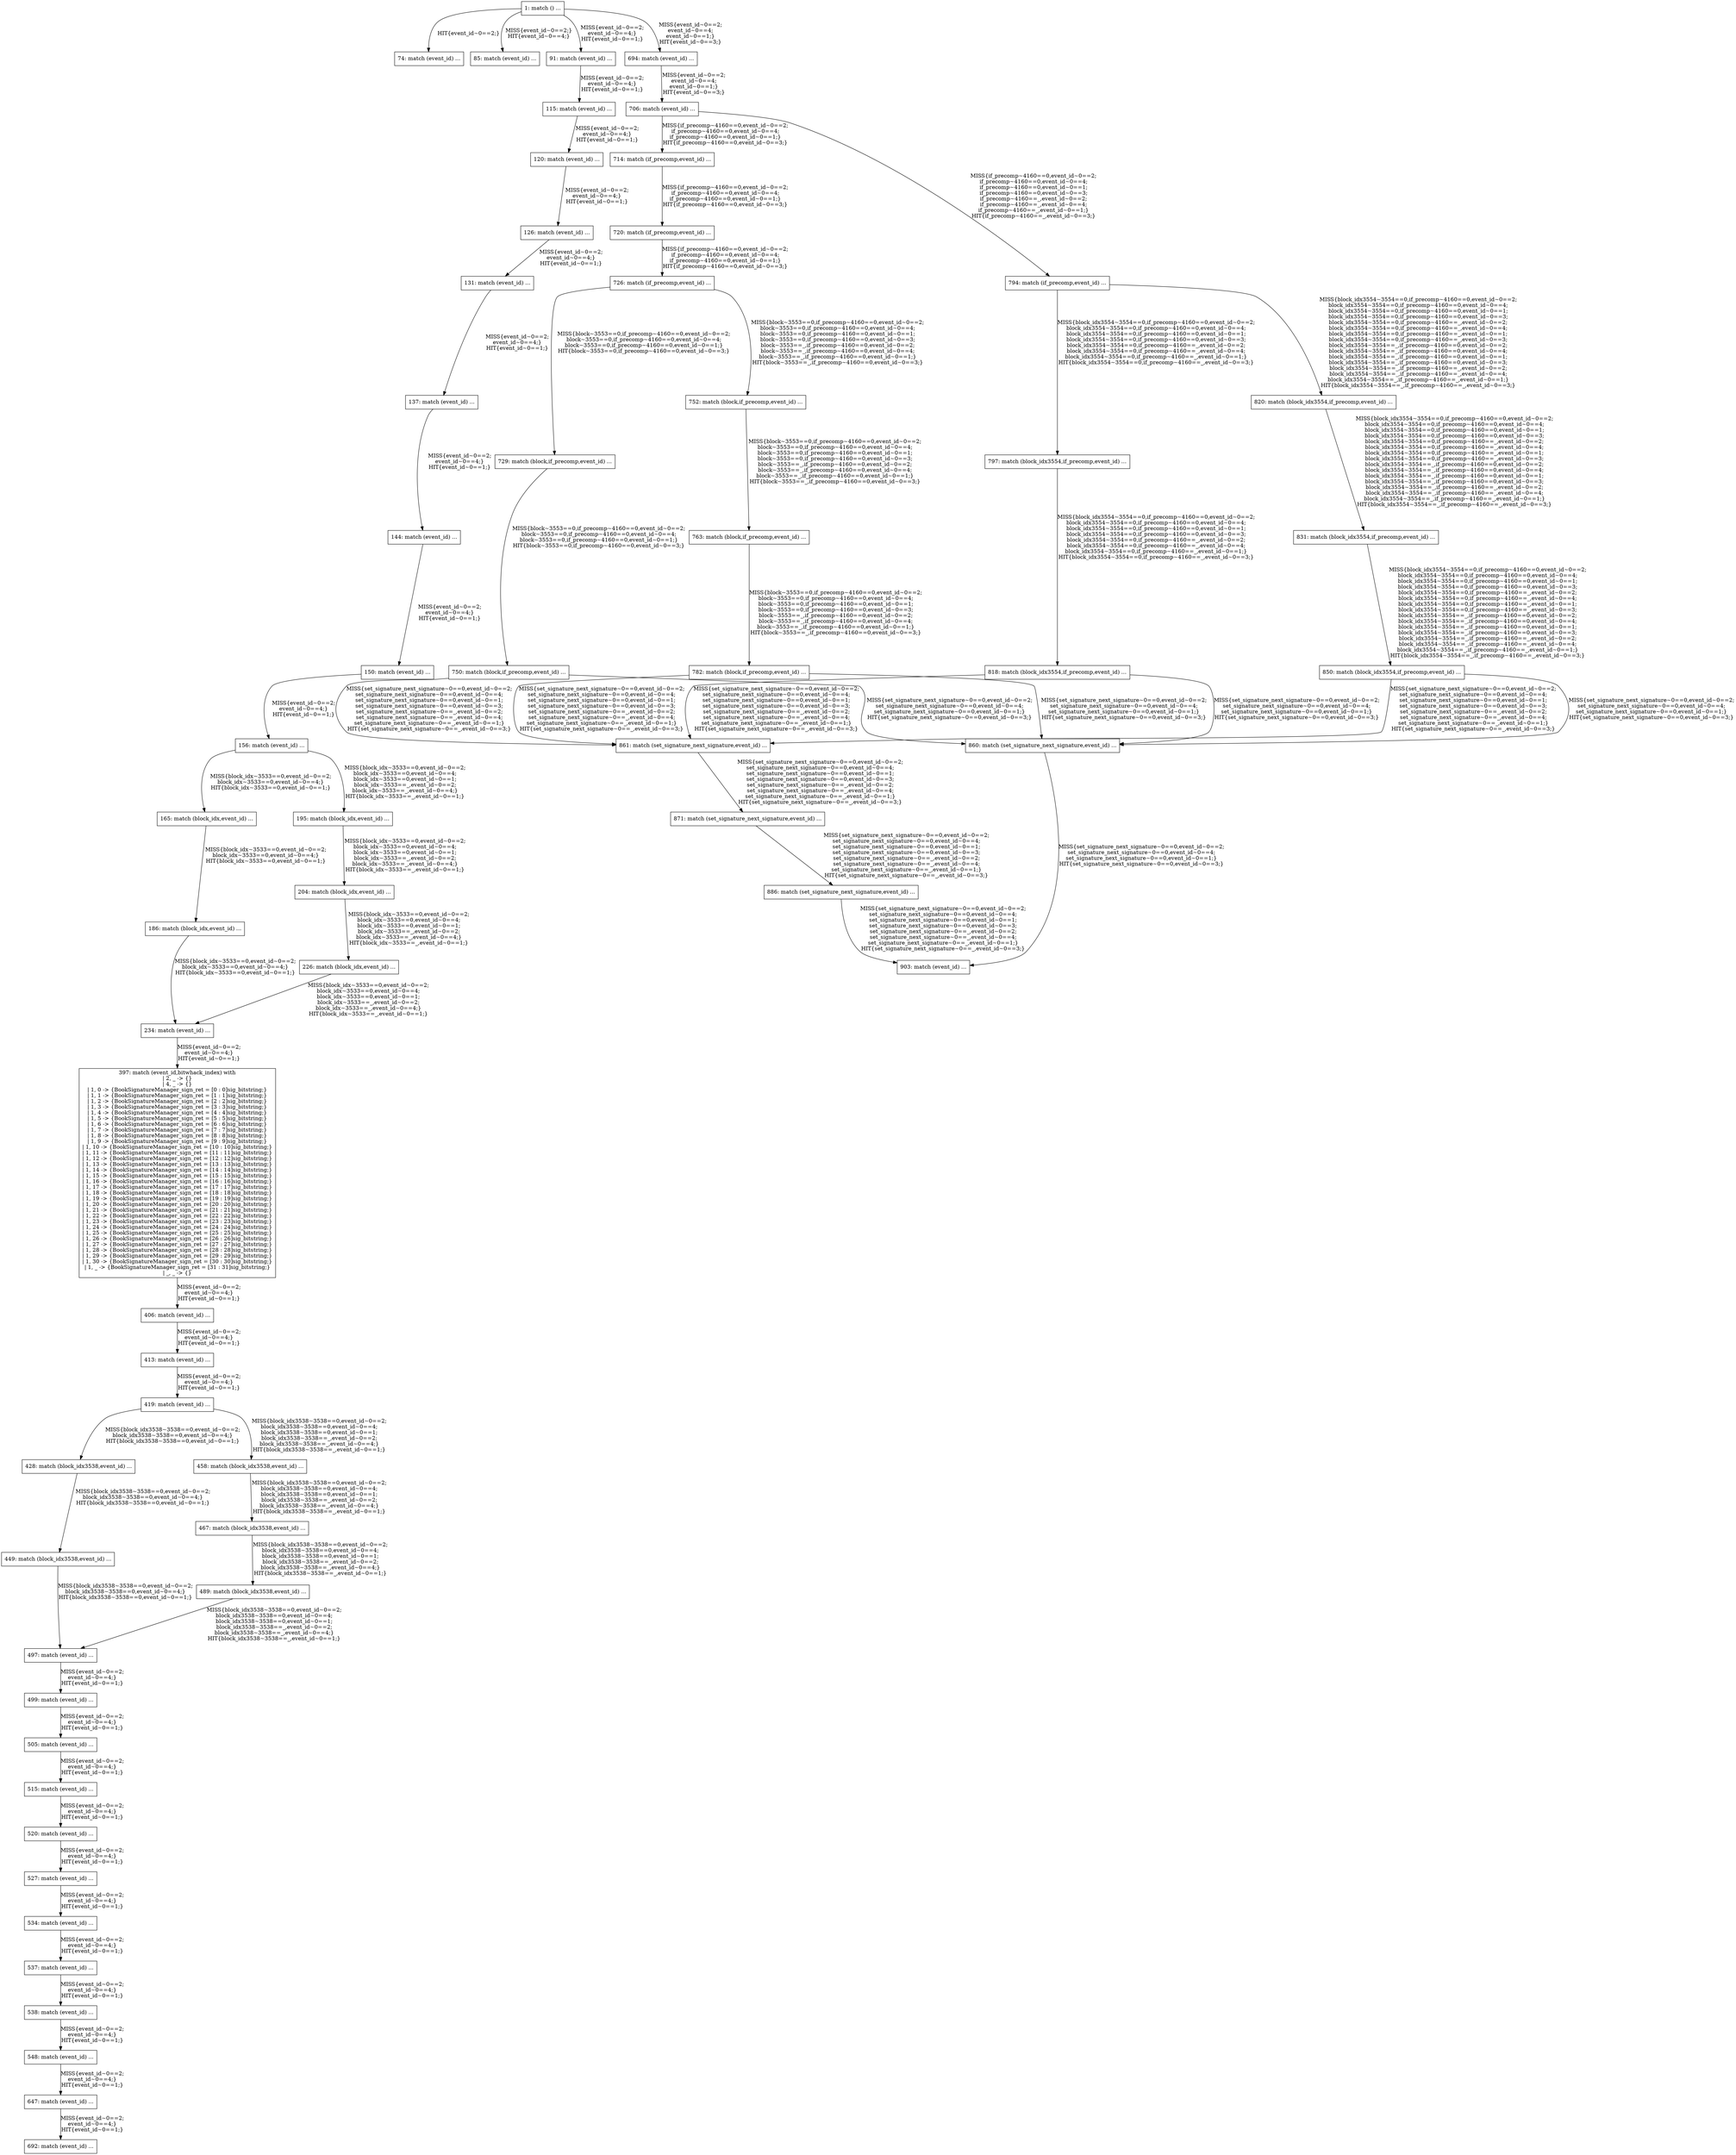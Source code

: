digraph G {
  "1: match () ...
" [shape=box, ];
  "74: match (event_id) ...
" [shape=box, ];
  "85: match (event_id) ...
" [shape=box, ];
  "91: match (event_id) ...
" [shape=box, ];
  "115: match (event_id) ...
" [shape=box, ];
  "120: match (event_id) ...
" [shape=box, ];
  "126: match (event_id) ...
" [shape=box, ];
  "131: match (event_id) ...
" [shape=box, ];
  "137: match (event_id) ...
" [shape=box, ];
  "144: match (event_id) ...
" [shape=box, ];
  "150: match (event_id) ...
" [shape=box, ];
  "156: match (event_id) ...
" [shape=box, ];
  "165: match (block_idx,event_id) ...
" [shape=box, ];
  "186: match (block_idx,event_id) ...
" [shape=box, ];
  "195: match (block_idx,event_id) ...
" [shape=box, ];
  "204: match (block_idx,event_id) ...
" [shape=box, ];
  "226: match (block_idx,event_id) ...
" [shape=box, ];
  "234: match (event_id) ...
" [shape=box, ];
  "397: match (event_id,bitwhack_index) with
| 2, _ -> {}
| 4, _ -> {}
| 1, 0 -> {BookSignatureManager_sign_ret = [0 : 0]sig_bitstring;}
| 1, 1 -> {BookSignatureManager_sign_ret = [1 : 1]sig_bitstring;}
| 1, 2 -> {BookSignatureManager_sign_ret = [2 : 2]sig_bitstring;}
| 1, 3 -> {BookSignatureManager_sign_ret = [3 : 3]sig_bitstring;}
| 1, 4 -> {BookSignatureManager_sign_ret = [4 : 4]sig_bitstring;}
| 1, 5 -> {BookSignatureManager_sign_ret = [5 : 5]sig_bitstring;}
| 1, 6 -> {BookSignatureManager_sign_ret = [6 : 6]sig_bitstring;}
| 1, 7 -> {BookSignatureManager_sign_ret = [7 : 7]sig_bitstring;}
| 1, 8 -> {BookSignatureManager_sign_ret = [8 : 8]sig_bitstring;}
| 1, 9 -> {BookSignatureManager_sign_ret = [9 : 9]sig_bitstring;}
| 1, 10 -> {BookSignatureManager_sign_ret = [10 : 10]sig_bitstring;}
| 1, 11 -> {BookSignatureManager_sign_ret = [11 : 11]sig_bitstring;}
| 1, 12 -> {BookSignatureManager_sign_ret = [12 : 12]sig_bitstring;}
| 1, 13 -> {BookSignatureManager_sign_ret = [13 : 13]sig_bitstring;}
| 1, 14 -> {BookSignatureManager_sign_ret = [14 : 14]sig_bitstring;}
| 1, 15 -> {BookSignatureManager_sign_ret = [15 : 15]sig_bitstring;}
| 1, 16 -> {BookSignatureManager_sign_ret = [16 : 16]sig_bitstring;}
| 1, 17 -> {BookSignatureManager_sign_ret = [17 : 17]sig_bitstring;}
| 1, 18 -> {BookSignatureManager_sign_ret = [18 : 18]sig_bitstring;}
| 1, 19 -> {BookSignatureManager_sign_ret = [19 : 19]sig_bitstring;}
| 1, 20 -> {BookSignatureManager_sign_ret = [20 : 20]sig_bitstring;}
| 1, 21 -> {BookSignatureManager_sign_ret = [21 : 21]sig_bitstring;}
| 1, 22 -> {BookSignatureManager_sign_ret = [22 : 22]sig_bitstring;}
| 1, 23 -> {BookSignatureManager_sign_ret = [23 : 23]sig_bitstring;}
| 1, 24 -> {BookSignatureManager_sign_ret = [24 : 24]sig_bitstring;}
| 1, 25 -> {BookSignatureManager_sign_ret = [25 : 25]sig_bitstring;}
| 1, 26 -> {BookSignatureManager_sign_ret = [26 : 26]sig_bitstring;}
| 1, 27 -> {BookSignatureManager_sign_ret = [27 : 27]sig_bitstring;}
| 1, 28 -> {BookSignatureManager_sign_ret = [28 : 28]sig_bitstring;}
| 1, 29 -> {BookSignatureManager_sign_ret = [29 : 29]sig_bitstring;}
| 1, 30 -> {BookSignatureManager_sign_ret = [30 : 30]sig_bitstring;}
| 1, _ -> {BookSignatureManager_sign_ret = [31 : 31]sig_bitstring;}
| _, _ -> {}" [
  shape=box, ];
  "406: match (event_id) ...
" [shape=box, ];
  "413: match (event_id) ...
" [shape=box, ];
  "419: match (event_id) ...
" [shape=box, ];
  "428: match (block_idx3538,event_id) ...
" [shape=box, ];
  "449: match (block_idx3538,event_id) ...
" [shape=box, ];
  "458: match (block_idx3538,event_id) ...
" [shape=box, ];
  "467: match (block_idx3538,event_id) ...
" [shape=box, ];
  "489: match (block_idx3538,event_id) ...
" [shape=box, ];
  "497: match (event_id) ...
" [shape=box, ];
  "499: match (event_id) ...
" [shape=box, ];
  "505: match (event_id) ...
" [shape=box, ];
  "515: match (event_id) ...
" [shape=box, ];
  "520: match (event_id) ...
" [shape=box, ];
  "527: match (event_id) ...
" [shape=box, ];
  "534: match (event_id) ...
" [shape=box, ];
  "537: match (event_id) ...
" [shape=box, ];
  "538: match (event_id) ...
" [shape=box, ];
  "548: match (event_id) ...
" [shape=box, ];
  "647: match (event_id) ...
" [shape=box, ];
  "692: match (event_id) ...
" [shape=box, ];
  "694: match (event_id) ...
" [shape=box, ];
  "706: match (event_id) ...
" [shape=box, ];
  "714: match (if_precomp,event_id) ...
" [shape=box, ];
  "720: match (if_precomp,event_id) ...
" [shape=box, ];
  "726: match (if_precomp,event_id) ...
" [shape=box, ];
  "729: match (block,if_precomp,event_id) ...
" [shape=box, ];
  "750: match (block,if_precomp,event_id) ...
" [shape=box, ];
  "752: match (block,if_precomp,event_id) ...
" [shape=box, ];
  "763: match (block,if_precomp,event_id) ...
" [shape=box, ];
  "782: match (block,if_precomp,event_id) ...
" [shape=box, ];
  "794: match (if_precomp,event_id) ...
" [shape=box, ];
  "797: match (block_idx3554,if_precomp,event_id) ...
" [shape=box, ];
  "818: match (block_idx3554,if_precomp,event_id) ...
" [shape=box, ];
  "820: match (block_idx3554,if_precomp,event_id) ...
" [shape=box, ];
  "831: match (block_idx3554,if_precomp,event_id) ...
" [shape=box, ];
  "850: match (block_idx3554,if_precomp,event_id) ...
" [shape=box, ];
  "860: match (set_signature_next_signature,event_id) ...
" [shape=box, ];
  "861: match (set_signature_next_signature,event_id) ...
" [shape=box, ];
  "871: match (set_signature_next_signature,event_id) ...
" [shape=box, ];
  "886: match (set_signature_next_signature,event_id) ...
" [shape=box, ];
  "903: match (event_id) ...
" [shape=box, ];
  
  
  "1: match () ...
" -> "74: match (event_id) ...
" [label="HIT{event_id~0==2;}",
                                                     ];
  "1: match () ...
" -> "85: match (event_id) ...
" [label="MISS{event_id~0==2;}
HIT{event_id~0==4;}",
                                                     ];
  "1: match () ...
" -> "91: match (event_id) ...
" [label="MISS{event_id~0==2;
event_id~0==4;}
HIT{event_id~0==1;}",
                                                     ];
  "1: match () ...
" -> "694: match (event_id) ...
" [label="MISS{event_id~0==2;
event_id~0==4;
event_id~0==1;}
HIT{event_id~0==3;}",
                                                      ];
  "91: match (event_id) ...
" -> "115: match (event_id) ...
" [label="MISS{event_id~0==2;
event_id~0==4;}
HIT{event_id~0==1;}",
                                                               ];
  "115: match (event_id) ...
" -> "120: match (event_id) ...
" [label="MISS{event_id~0==2;
event_id~0==4;}
HIT{event_id~0==1;}",
                                                                ];
  "120: match (event_id) ...
" -> "126: match (event_id) ...
" [label="MISS{event_id~0==2;
event_id~0==4;}
HIT{event_id~0==1;}",
                                                                ];
  "126: match (event_id) ...
" -> "131: match (event_id) ...
" [label="MISS{event_id~0==2;
event_id~0==4;}
HIT{event_id~0==1;}",
                                                                ];
  "131: match (event_id) ...
" -> "137: match (event_id) ...
" [label="MISS{event_id~0==2;
event_id~0==4;}
HIT{event_id~0==1;}",
                                                                ];
  "137: match (event_id) ...
" -> "144: match (event_id) ...
" [label="MISS{event_id~0==2;
event_id~0==4;}
HIT{event_id~0==1;}",
                                                                ];
  "144: match (event_id) ...
" -> "150: match (event_id) ...
" [label="MISS{event_id~0==2;
event_id~0==4;}
HIT{event_id~0==1;}",
                                                                ];
  "150: match (event_id) ...
" -> "156: match (event_id) ...
" [label="MISS{event_id~0==2;
event_id~0==4;}
HIT{event_id~0==1;}",
                                                                ];
  "156: match (event_id) ...
" -> "165: match (block_idx,event_id) ...
" [
  label="MISS{block_idx~3533==0,event_id~0==2;
block_idx~3533==0,event_id~0==4;}
HIT{block_idx~3533==0,event_id~0==1;}",
  ];
  "156: match (event_id) ...
" -> "195: match (block_idx,event_id) ...
" [
  label="MISS{block_idx~3533==0,event_id~0==2;
block_idx~3533==0,event_id~0==4;
block_idx~3533==0,event_id~0==1;
block_idx~3533==_,event_id~0==2;
block_idx~3533==_,event_id~0==4;}
HIT{block_idx~3533==_,event_id~0==1;}",
  ];
  "165: match (block_idx,event_id) ...
" -> "186: match (block_idx,event_id) ...
" [
  label="MISS{block_idx~3533==0,event_id~0==2;
block_idx~3533==0,event_id~0==4;}
HIT{block_idx~3533==0,event_id~0==1;}",
  ];
  "186: match (block_idx,event_id) ...
" -> "234: match (event_id) ...
" [
  label="MISS{block_idx~3533==0,event_id~0==2;
block_idx~3533==0,event_id~0==4;}
HIT{block_idx~3533==0,event_id~0==1;}",
  ];
  "195: match (block_idx,event_id) ...
" -> "204: match (block_idx,event_id) ...
" [
  label="MISS{block_idx~3533==0,event_id~0==2;
block_idx~3533==0,event_id~0==4;
block_idx~3533==0,event_id~0==1;
block_idx~3533==_,event_id~0==2;
block_idx~3533==_,event_id~0==4;}
HIT{block_idx~3533==_,event_id~0==1;}",
  ];
  "204: match (block_idx,event_id) ...
" -> "226: match (block_idx,event_id) ...
" [
  label="MISS{block_idx~3533==0,event_id~0==2;
block_idx~3533==0,event_id~0==4;
block_idx~3533==0,event_id~0==1;
block_idx~3533==_,event_id~0==2;
block_idx~3533==_,event_id~0==4;}
HIT{block_idx~3533==_,event_id~0==1;}",
  ];
  "226: match (block_idx,event_id) ...
" -> "234: match (event_id) ...
" [
  label="MISS{block_idx~3533==0,event_id~0==2;
block_idx~3533==0,event_id~0==4;
block_idx~3533==0,event_id~0==1;
block_idx~3533==_,event_id~0==2;
block_idx~3533==_,event_id~0==4;}
HIT{block_idx~3533==_,event_id~0==1;}",
  ];
  "234: match (event_id) ...
" -> "397: match (event_id,bitwhack_index) with
| 2, _ -> {}
| 4, _ -> {}
| 1, 0 -> {BookSignatureManager_sign_ret = [0 : 0]sig_bitstring;}
| 1, 1 -> {BookSignatureManager_sign_ret = [1 : 1]sig_bitstring;}
| 1, 2 -> {BookSignatureManager_sign_ret = [2 : 2]sig_bitstring;}
| 1, 3 -> {BookSignatureManager_sign_ret = [3 : 3]sig_bitstring;}
| 1, 4 -> {BookSignatureManager_sign_ret = [4 : 4]sig_bitstring;}
| 1, 5 -> {BookSignatureManager_sign_ret = [5 : 5]sig_bitstring;}
| 1, 6 -> {BookSignatureManager_sign_ret = [6 : 6]sig_bitstring;}
| 1, 7 -> {BookSignatureManager_sign_ret = [7 : 7]sig_bitstring;}
| 1, 8 -> {BookSignatureManager_sign_ret = [8 : 8]sig_bitstring;}
| 1, 9 -> {BookSignatureManager_sign_ret = [9 : 9]sig_bitstring;}
| 1, 10 -> {BookSignatureManager_sign_ret = [10 : 10]sig_bitstring;}
| 1, 11 -> {BookSignatureManager_sign_ret = [11 : 11]sig_bitstring;}
| 1, 12 -> {BookSignatureManager_sign_ret = [12 : 12]sig_bitstring;}
| 1, 13 -> {BookSignatureManager_sign_ret = [13 : 13]sig_bitstring;}
| 1, 14 -> {BookSignatureManager_sign_ret = [14 : 14]sig_bitstring;}
| 1, 15 -> {BookSignatureManager_sign_ret = [15 : 15]sig_bitstring;}
| 1, 16 -> {BookSignatureManager_sign_ret = [16 : 16]sig_bitstring;}
| 1, 17 -> {BookSignatureManager_sign_ret = [17 : 17]sig_bitstring;}
| 1, 18 -> {BookSignatureManager_sign_ret = [18 : 18]sig_bitstring;}
| 1, 19 -> {BookSignatureManager_sign_ret = [19 : 19]sig_bitstring;}
| 1, 20 -> {BookSignatureManager_sign_ret = [20 : 20]sig_bitstring;}
| 1, 21 -> {BookSignatureManager_sign_ret = [21 : 21]sig_bitstring;}
| 1, 22 -> {BookSignatureManager_sign_ret = [22 : 22]sig_bitstring;}
| 1, 23 -> {BookSignatureManager_sign_ret = [23 : 23]sig_bitstring;}
| 1, 24 -> {BookSignatureManager_sign_ret = [24 : 24]sig_bitstring;}
| 1, 25 -> {BookSignatureManager_sign_ret = [25 : 25]sig_bitstring;}
| 1, 26 -> {BookSignatureManager_sign_ret = [26 : 26]sig_bitstring;}
| 1, 27 -> {BookSignatureManager_sign_ret = [27 : 27]sig_bitstring;}
| 1, 28 -> {BookSignatureManager_sign_ret = [28 : 28]sig_bitstring;}
| 1, 29 -> {BookSignatureManager_sign_ret = [29 : 29]sig_bitstring;}
| 1, 30 -> {BookSignatureManager_sign_ret = [30 : 30]sig_bitstring;}
| 1, _ -> {BookSignatureManager_sign_ret = [31 : 31]sig_bitstring;}
| _, _ -> {}" [
  label="MISS{event_id~0==2;
event_id~0==4;}
HIT{event_id~0==1;}", ];
  "397: match (event_id,bitwhack_index) with
| 2, _ -> {}
| 4, _ -> {}
| 1, 0 -> {BookSignatureManager_sign_ret = [0 : 0]sig_bitstring;}
| 1, 1 -> {BookSignatureManager_sign_ret = [1 : 1]sig_bitstring;}
| 1, 2 -> {BookSignatureManager_sign_ret = [2 : 2]sig_bitstring;}
| 1, 3 -> {BookSignatureManager_sign_ret = [3 : 3]sig_bitstring;}
| 1, 4 -> {BookSignatureManager_sign_ret = [4 : 4]sig_bitstring;}
| 1, 5 -> {BookSignatureManager_sign_ret = [5 : 5]sig_bitstring;}
| 1, 6 -> {BookSignatureManager_sign_ret = [6 : 6]sig_bitstring;}
| 1, 7 -> {BookSignatureManager_sign_ret = [7 : 7]sig_bitstring;}
| 1, 8 -> {BookSignatureManager_sign_ret = [8 : 8]sig_bitstring;}
| 1, 9 -> {BookSignatureManager_sign_ret = [9 : 9]sig_bitstring;}
| 1, 10 -> {BookSignatureManager_sign_ret = [10 : 10]sig_bitstring;}
| 1, 11 -> {BookSignatureManager_sign_ret = [11 : 11]sig_bitstring;}
| 1, 12 -> {BookSignatureManager_sign_ret = [12 : 12]sig_bitstring;}
| 1, 13 -> {BookSignatureManager_sign_ret = [13 : 13]sig_bitstring;}
| 1, 14 -> {BookSignatureManager_sign_ret = [14 : 14]sig_bitstring;}
| 1, 15 -> {BookSignatureManager_sign_ret = [15 : 15]sig_bitstring;}
| 1, 16 -> {BookSignatureManager_sign_ret = [16 : 16]sig_bitstring;}
| 1, 17 -> {BookSignatureManager_sign_ret = [17 : 17]sig_bitstring;}
| 1, 18 -> {BookSignatureManager_sign_ret = [18 : 18]sig_bitstring;}
| 1, 19 -> {BookSignatureManager_sign_ret = [19 : 19]sig_bitstring;}
| 1, 20 -> {BookSignatureManager_sign_ret = [20 : 20]sig_bitstring;}
| 1, 21 -> {BookSignatureManager_sign_ret = [21 : 21]sig_bitstring;}
| 1, 22 -> {BookSignatureManager_sign_ret = [22 : 22]sig_bitstring;}
| 1, 23 -> {BookSignatureManager_sign_ret = [23 : 23]sig_bitstring;}
| 1, 24 -> {BookSignatureManager_sign_ret = [24 : 24]sig_bitstring;}
| 1, 25 -> {BookSignatureManager_sign_ret = [25 : 25]sig_bitstring;}
| 1, 26 -> {BookSignatureManager_sign_ret = [26 : 26]sig_bitstring;}
| 1, 27 -> {BookSignatureManager_sign_ret = [27 : 27]sig_bitstring;}
| 1, 28 -> {BookSignatureManager_sign_ret = [28 : 28]sig_bitstring;}
| 1, 29 -> {BookSignatureManager_sign_ret = [29 : 29]sig_bitstring;}
| 1, 30 -> {BookSignatureManager_sign_ret = [30 : 30]sig_bitstring;}
| 1, _ -> {BookSignatureManager_sign_ret = [31 : 31]sig_bitstring;}
| _, _ -> {}" -> "406: match (event_id) ...
" [
  label="MISS{event_id~0==2;
event_id~0==4;}
HIT{event_id~0==1;}", ];
  "406: match (event_id) ...
" -> "413: match (event_id) ...
" [label="MISS{event_id~0==2;
event_id~0==4;}
HIT{event_id~0==1;}",
                                                                ];
  "413: match (event_id) ...
" -> "419: match (event_id) ...
" [label="MISS{event_id~0==2;
event_id~0==4;}
HIT{event_id~0==1;}",
                                                                ];
  "419: match (event_id) ...
" -> "428: match (block_idx3538,event_id) ...
" [
  label="MISS{block_idx3538~3538==0,event_id~0==2;
block_idx3538~3538==0,event_id~0==4;}
HIT{block_idx3538~3538==0,event_id~0==1;}",
  ];
  "419: match (event_id) ...
" -> "458: match (block_idx3538,event_id) ...
" [
  label="MISS{block_idx3538~3538==0,event_id~0==2;
block_idx3538~3538==0,event_id~0==4;
block_idx3538~3538==0,event_id~0==1;
block_idx3538~3538==_,event_id~0==2;
block_idx3538~3538==_,event_id~0==4;}
HIT{block_idx3538~3538==_,event_id~0==1;}",
  ];
  "428: match (block_idx3538,event_id) ...
" -> "449: match (block_idx3538,event_id) ...
" [
  label="MISS{block_idx3538~3538==0,event_id~0==2;
block_idx3538~3538==0,event_id~0==4;}
HIT{block_idx3538~3538==0,event_id~0==1;}",
  ];
  "449: match (block_idx3538,event_id) ...
" -> "497: match (event_id) ...
" [
  label="MISS{block_idx3538~3538==0,event_id~0==2;
block_idx3538~3538==0,event_id~0==4;}
HIT{block_idx3538~3538==0,event_id~0==1;}",
  ];
  "458: match (block_idx3538,event_id) ...
" -> "467: match (block_idx3538,event_id) ...
" [
  label="MISS{block_idx3538~3538==0,event_id~0==2;
block_idx3538~3538==0,event_id~0==4;
block_idx3538~3538==0,event_id~0==1;
block_idx3538~3538==_,event_id~0==2;
block_idx3538~3538==_,event_id~0==4;}
HIT{block_idx3538~3538==_,event_id~0==1;}",
  ];
  "467: match (block_idx3538,event_id) ...
" -> "489: match (block_idx3538,event_id) ...
" [
  label="MISS{block_idx3538~3538==0,event_id~0==2;
block_idx3538~3538==0,event_id~0==4;
block_idx3538~3538==0,event_id~0==1;
block_idx3538~3538==_,event_id~0==2;
block_idx3538~3538==_,event_id~0==4;}
HIT{block_idx3538~3538==_,event_id~0==1;}",
  ];
  "489: match (block_idx3538,event_id) ...
" -> "497: match (event_id) ...
" [
  label="MISS{block_idx3538~3538==0,event_id~0==2;
block_idx3538~3538==0,event_id~0==4;
block_idx3538~3538==0,event_id~0==1;
block_idx3538~3538==_,event_id~0==2;
block_idx3538~3538==_,event_id~0==4;}
HIT{block_idx3538~3538==_,event_id~0==1;}",
  ];
  "497: match (event_id) ...
" -> "499: match (event_id) ...
" [label="MISS{event_id~0==2;
event_id~0==4;}
HIT{event_id~0==1;}",
                                                                ];
  "499: match (event_id) ...
" -> "505: match (event_id) ...
" [label="MISS{event_id~0==2;
event_id~0==4;}
HIT{event_id~0==1;}",
                                                                ];
  "505: match (event_id) ...
" -> "515: match (event_id) ...
" [label="MISS{event_id~0==2;
event_id~0==4;}
HIT{event_id~0==1;}",
                                                                ];
  "515: match (event_id) ...
" -> "520: match (event_id) ...
" [label="MISS{event_id~0==2;
event_id~0==4;}
HIT{event_id~0==1;}",
                                                                ];
  "520: match (event_id) ...
" -> "527: match (event_id) ...
" [label="MISS{event_id~0==2;
event_id~0==4;}
HIT{event_id~0==1;}",
                                                                ];
  "527: match (event_id) ...
" -> "534: match (event_id) ...
" [label="MISS{event_id~0==2;
event_id~0==4;}
HIT{event_id~0==1;}",
                                                                ];
  "534: match (event_id) ...
" -> "537: match (event_id) ...
" [label="MISS{event_id~0==2;
event_id~0==4;}
HIT{event_id~0==1;}",
                                                                ];
  "537: match (event_id) ...
" -> "538: match (event_id) ...
" [label="MISS{event_id~0==2;
event_id~0==4;}
HIT{event_id~0==1;}",
                                                                ];
  "538: match (event_id) ...
" -> "548: match (event_id) ...
" [label="MISS{event_id~0==2;
event_id~0==4;}
HIT{event_id~0==1;}",
                                                                ];
  "548: match (event_id) ...
" -> "647: match (event_id) ...
" [label="MISS{event_id~0==2;
event_id~0==4;}
HIT{event_id~0==1;}",
                                                                ];
  "647: match (event_id) ...
" -> "692: match (event_id) ...
" [label="MISS{event_id~0==2;
event_id~0==4;}
HIT{event_id~0==1;}",
                                                                ];
  "694: match (event_id) ...
" -> "706: match (event_id) ...
" [label="MISS{event_id~0==2;
event_id~0==4;
event_id~0==1;}
HIT{event_id~0==3;}",
                                                                ];
  "706: match (event_id) ...
" -> "714: match (if_precomp,event_id) ...
" [
  label="MISS{if_precomp~4160==0,event_id~0==2;
if_precomp~4160==0,event_id~0==4;
if_precomp~4160==0,event_id~0==1;}
HIT{if_precomp~4160==0,event_id~0==3;}",
  ];
  "706: match (event_id) ...
" -> "794: match (if_precomp,event_id) ...
" [
  label="MISS{if_precomp~4160==0,event_id~0==2;
if_precomp~4160==0,event_id~0==4;
if_precomp~4160==0,event_id~0==1;
if_precomp~4160==0,event_id~0==3;
if_precomp~4160==_,event_id~0==2;
if_precomp~4160==_,event_id~0==4;
if_precomp~4160==_,event_id~0==1;}
HIT{if_precomp~4160==_,event_id~0==3;}",
  ];
  "714: match (if_precomp,event_id) ...
" -> "720: match (if_precomp,event_id) ...
" [
  label="MISS{if_precomp~4160==0,event_id~0==2;
if_precomp~4160==0,event_id~0==4;
if_precomp~4160==0,event_id~0==1;}
HIT{if_precomp~4160==0,event_id~0==3;}",
  ];
  "720: match (if_precomp,event_id) ...
" -> "726: match (if_precomp,event_id) ...
" [
  label="MISS{if_precomp~4160==0,event_id~0==2;
if_precomp~4160==0,event_id~0==4;
if_precomp~4160==0,event_id~0==1;}
HIT{if_precomp~4160==0,event_id~0==3;}",
  ];
  "726: match (if_precomp,event_id) ...
" -> "729: match (block,if_precomp,event_id) ...
" [
  label="MISS{block~3553==0,if_precomp~4160==0,event_id~0==2;
block~3553==0,if_precomp~4160==0,event_id~0==4;
block~3553==0,if_precomp~4160==0,event_id~0==1;}
HIT{block~3553==0,if_precomp~4160==0,event_id~0==3;}",
  ];
  "726: match (if_precomp,event_id) ...
" -> "752: match (block,if_precomp,event_id) ...
" [
  label="MISS{block~3553==0,if_precomp~4160==0,event_id~0==2;
block~3553==0,if_precomp~4160==0,event_id~0==4;
block~3553==0,if_precomp~4160==0,event_id~0==1;
block~3553==0,if_precomp~4160==0,event_id~0==3;
block~3553==_,if_precomp~4160==0,event_id~0==2;
block~3553==_,if_precomp~4160==0,event_id~0==4;
block~3553==_,if_precomp~4160==0,event_id~0==1;}
HIT{block~3553==_,if_precomp~4160==0,event_id~0==3;}",
  ];
  "729: match (block,if_precomp,event_id) ...
" -> "750: match (block,if_precomp,event_id) ...
" [
  label="MISS{block~3553==0,if_precomp~4160==0,event_id~0==2;
block~3553==0,if_precomp~4160==0,event_id~0==4;
block~3553==0,if_precomp~4160==0,event_id~0==1;}
HIT{block~3553==0,if_precomp~4160==0,event_id~0==3;}",
  ];
  "750: match (block,if_precomp,event_id) ...
" -> "860: match (set_signature_next_signature,event_id) ...
" [
  label="MISS{set_signature_next_signature~0==0,event_id~0==2;
set_signature_next_signature~0==0,event_id~0==4;
set_signature_next_signature~0==0,event_id~0==1;}
HIT{set_signature_next_signature~0==0,event_id~0==3;}",
  ];
  "750: match (block,if_precomp,event_id) ...
" -> "861: match (set_signature_next_signature,event_id) ...
" [
  label="MISS{set_signature_next_signature~0==0,event_id~0==2;
set_signature_next_signature~0==0,event_id~0==4;
set_signature_next_signature~0==0,event_id~0==1;
set_signature_next_signature~0==0,event_id~0==3;
set_signature_next_signature~0==_,event_id~0==2;
set_signature_next_signature~0==_,event_id~0==4;
set_signature_next_signature~0==_,event_id~0==1;}
HIT{set_signature_next_signature~0==_,event_id~0==3;}",
  ];
  "752: match (block,if_precomp,event_id) ...
" -> "763: match (block,if_precomp,event_id) ...
" [
  label="MISS{block~3553==0,if_precomp~4160==0,event_id~0==2;
block~3553==0,if_precomp~4160==0,event_id~0==4;
block~3553==0,if_precomp~4160==0,event_id~0==1;
block~3553==0,if_precomp~4160==0,event_id~0==3;
block~3553==_,if_precomp~4160==0,event_id~0==2;
block~3553==_,if_precomp~4160==0,event_id~0==4;
block~3553==_,if_precomp~4160==0,event_id~0==1;}
HIT{block~3553==_,if_precomp~4160==0,event_id~0==3;}",
  ];
  "763: match (block,if_precomp,event_id) ...
" -> "782: match (block,if_precomp,event_id) ...
" [
  label="MISS{block~3553==0,if_precomp~4160==0,event_id~0==2;
block~3553==0,if_precomp~4160==0,event_id~0==4;
block~3553==0,if_precomp~4160==0,event_id~0==1;
block~3553==0,if_precomp~4160==0,event_id~0==3;
block~3553==_,if_precomp~4160==0,event_id~0==2;
block~3553==_,if_precomp~4160==0,event_id~0==4;
block~3553==_,if_precomp~4160==0,event_id~0==1;}
HIT{block~3553==_,if_precomp~4160==0,event_id~0==3;}",
  ];
  "782: match (block,if_precomp,event_id) ...
" -> "860: match (set_signature_next_signature,event_id) ...
" [
  label="MISS{set_signature_next_signature~0==0,event_id~0==2;
set_signature_next_signature~0==0,event_id~0==4;
set_signature_next_signature~0==0,event_id~0==1;}
HIT{set_signature_next_signature~0==0,event_id~0==3;}",
  ];
  "782: match (block,if_precomp,event_id) ...
" -> "861: match (set_signature_next_signature,event_id) ...
" [
  label="MISS{set_signature_next_signature~0==0,event_id~0==2;
set_signature_next_signature~0==0,event_id~0==4;
set_signature_next_signature~0==0,event_id~0==1;
set_signature_next_signature~0==0,event_id~0==3;
set_signature_next_signature~0==_,event_id~0==2;
set_signature_next_signature~0==_,event_id~0==4;
set_signature_next_signature~0==_,event_id~0==1;}
HIT{set_signature_next_signature~0==_,event_id~0==3;}",
  ];
  "794: match (if_precomp,event_id) ...
" -> "797: match (block_idx3554,if_precomp,event_id) ...
" [
  label="MISS{block_idx3554~3554==0,if_precomp~4160==0,event_id~0==2;
block_idx3554~3554==0,if_precomp~4160==0,event_id~0==4;
block_idx3554~3554==0,if_precomp~4160==0,event_id~0==1;
block_idx3554~3554==0,if_precomp~4160==0,event_id~0==3;
block_idx3554~3554==0,if_precomp~4160==_,event_id~0==2;
block_idx3554~3554==0,if_precomp~4160==_,event_id~0==4;
block_idx3554~3554==0,if_precomp~4160==_,event_id~0==1;}
HIT{block_idx3554~3554==0,if_precomp~4160==_,event_id~0==3;}",
  ];
  "794: match (if_precomp,event_id) ...
" -> "820: match (block_idx3554,if_precomp,event_id) ...
" [
  label="MISS{block_idx3554~3554==0,if_precomp~4160==0,event_id~0==2;
block_idx3554~3554==0,if_precomp~4160==0,event_id~0==4;
block_idx3554~3554==0,if_precomp~4160==0,event_id~0==1;
block_idx3554~3554==0,if_precomp~4160==0,event_id~0==3;
block_idx3554~3554==0,if_precomp~4160==_,event_id~0==2;
block_idx3554~3554==0,if_precomp~4160==_,event_id~0==4;
block_idx3554~3554==0,if_precomp~4160==_,event_id~0==1;
block_idx3554~3554==0,if_precomp~4160==_,event_id~0==3;
block_idx3554~3554==_,if_precomp~4160==0,event_id~0==2;
block_idx3554~3554==_,if_precomp~4160==0,event_id~0==4;
block_idx3554~3554==_,if_precomp~4160==0,event_id~0==1;
block_idx3554~3554==_,if_precomp~4160==0,event_id~0==3;
block_idx3554~3554==_,if_precomp~4160==_,event_id~0==2;
block_idx3554~3554==_,if_precomp~4160==_,event_id~0==4;
block_idx3554~3554==_,if_precomp~4160==_,event_id~0==1;}
HIT{block_idx3554~3554==_,if_precomp~4160==_,event_id~0==3;}",
  ];
  "797: match (block_idx3554,if_precomp,event_id) ...
" -> "818: match (block_idx3554,if_precomp,event_id) ...
" [
  label="MISS{block_idx3554~3554==0,if_precomp~4160==0,event_id~0==2;
block_idx3554~3554==0,if_precomp~4160==0,event_id~0==4;
block_idx3554~3554==0,if_precomp~4160==0,event_id~0==1;
block_idx3554~3554==0,if_precomp~4160==0,event_id~0==3;
block_idx3554~3554==0,if_precomp~4160==_,event_id~0==2;
block_idx3554~3554==0,if_precomp~4160==_,event_id~0==4;
block_idx3554~3554==0,if_precomp~4160==_,event_id~0==1;}
HIT{block_idx3554~3554==0,if_precomp~4160==_,event_id~0==3;}",
  ];
  "818: match (block_idx3554,if_precomp,event_id) ...
" -> "860: match (set_signature_next_signature,event_id) ...
" [
  label="MISS{set_signature_next_signature~0==0,event_id~0==2;
set_signature_next_signature~0==0,event_id~0==4;
set_signature_next_signature~0==0,event_id~0==1;}
HIT{set_signature_next_signature~0==0,event_id~0==3;}",
  ];
  "818: match (block_idx3554,if_precomp,event_id) ...
" -> "861: match (set_signature_next_signature,event_id) ...
" [
  label="MISS{set_signature_next_signature~0==0,event_id~0==2;
set_signature_next_signature~0==0,event_id~0==4;
set_signature_next_signature~0==0,event_id~0==1;
set_signature_next_signature~0==0,event_id~0==3;
set_signature_next_signature~0==_,event_id~0==2;
set_signature_next_signature~0==_,event_id~0==4;
set_signature_next_signature~0==_,event_id~0==1;}
HIT{set_signature_next_signature~0==_,event_id~0==3;}",
  ];
  "820: match (block_idx3554,if_precomp,event_id) ...
" -> "831: match (block_idx3554,if_precomp,event_id) ...
" [
  label="MISS{block_idx3554~3554==0,if_precomp~4160==0,event_id~0==2;
block_idx3554~3554==0,if_precomp~4160==0,event_id~0==4;
block_idx3554~3554==0,if_precomp~4160==0,event_id~0==1;
block_idx3554~3554==0,if_precomp~4160==0,event_id~0==3;
block_idx3554~3554==0,if_precomp~4160==_,event_id~0==2;
block_idx3554~3554==0,if_precomp~4160==_,event_id~0==4;
block_idx3554~3554==0,if_precomp~4160==_,event_id~0==1;
block_idx3554~3554==0,if_precomp~4160==_,event_id~0==3;
block_idx3554~3554==_,if_precomp~4160==0,event_id~0==2;
block_idx3554~3554==_,if_precomp~4160==0,event_id~0==4;
block_idx3554~3554==_,if_precomp~4160==0,event_id~0==1;
block_idx3554~3554==_,if_precomp~4160==0,event_id~0==3;
block_idx3554~3554==_,if_precomp~4160==_,event_id~0==2;
block_idx3554~3554==_,if_precomp~4160==_,event_id~0==4;
block_idx3554~3554==_,if_precomp~4160==_,event_id~0==1;}
HIT{block_idx3554~3554==_,if_precomp~4160==_,event_id~0==3;}",
  ];
  "831: match (block_idx3554,if_precomp,event_id) ...
" -> "850: match (block_idx3554,if_precomp,event_id) ...
" [
  label="MISS{block_idx3554~3554==0,if_precomp~4160==0,event_id~0==2;
block_idx3554~3554==0,if_precomp~4160==0,event_id~0==4;
block_idx3554~3554==0,if_precomp~4160==0,event_id~0==1;
block_idx3554~3554==0,if_precomp~4160==0,event_id~0==3;
block_idx3554~3554==0,if_precomp~4160==_,event_id~0==2;
block_idx3554~3554==0,if_precomp~4160==_,event_id~0==4;
block_idx3554~3554==0,if_precomp~4160==_,event_id~0==1;
block_idx3554~3554==0,if_precomp~4160==_,event_id~0==3;
block_idx3554~3554==_,if_precomp~4160==0,event_id~0==2;
block_idx3554~3554==_,if_precomp~4160==0,event_id~0==4;
block_idx3554~3554==_,if_precomp~4160==0,event_id~0==1;
block_idx3554~3554==_,if_precomp~4160==0,event_id~0==3;
block_idx3554~3554==_,if_precomp~4160==_,event_id~0==2;
block_idx3554~3554==_,if_precomp~4160==_,event_id~0==4;
block_idx3554~3554==_,if_precomp~4160==_,event_id~0==1;}
HIT{block_idx3554~3554==_,if_precomp~4160==_,event_id~0==3;}",
  ];
  "850: match (block_idx3554,if_precomp,event_id) ...
" -> "860: match (set_signature_next_signature,event_id) ...
" [
  label="MISS{set_signature_next_signature~0==0,event_id~0==2;
set_signature_next_signature~0==0,event_id~0==4;
set_signature_next_signature~0==0,event_id~0==1;}
HIT{set_signature_next_signature~0==0,event_id~0==3;}",
  ];
  "850: match (block_idx3554,if_precomp,event_id) ...
" -> "861: match (set_signature_next_signature,event_id) ...
" [
  label="MISS{set_signature_next_signature~0==0,event_id~0==2;
set_signature_next_signature~0==0,event_id~0==4;
set_signature_next_signature~0==0,event_id~0==1;
set_signature_next_signature~0==0,event_id~0==3;
set_signature_next_signature~0==_,event_id~0==2;
set_signature_next_signature~0==_,event_id~0==4;
set_signature_next_signature~0==_,event_id~0==1;}
HIT{set_signature_next_signature~0==_,event_id~0==3;}",
  ];
  "860: match (set_signature_next_signature,event_id) ...
" -> "903: match (event_id) ...
" [
  label="MISS{set_signature_next_signature~0==0,event_id~0==2;
set_signature_next_signature~0==0,event_id~0==4;
set_signature_next_signature~0==0,event_id~0==1;}
HIT{set_signature_next_signature~0==0,event_id~0==3;}",
  ];
  "861: match (set_signature_next_signature,event_id) ...
" -> "871: match (set_signature_next_signature,event_id) ...
" [
  label="MISS{set_signature_next_signature~0==0,event_id~0==2;
set_signature_next_signature~0==0,event_id~0==4;
set_signature_next_signature~0==0,event_id~0==1;
set_signature_next_signature~0==0,event_id~0==3;
set_signature_next_signature~0==_,event_id~0==2;
set_signature_next_signature~0==_,event_id~0==4;
set_signature_next_signature~0==_,event_id~0==1;}
HIT{set_signature_next_signature~0==_,event_id~0==3;}",
  ];
  "871: match (set_signature_next_signature,event_id) ...
" -> "886: match (set_signature_next_signature,event_id) ...
" [
  label="MISS{set_signature_next_signature~0==0,event_id~0==2;
set_signature_next_signature~0==0,event_id~0==4;
set_signature_next_signature~0==0,event_id~0==1;
set_signature_next_signature~0==0,event_id~0==3;
set_signature_next_signature~0==_,event_id~0==2;
set_signature_next_signature~0==_,event_id~0==4;
set_signature_next_signature~0==_,event_id~0==1;}
HIT{set_signature_next_signature~0==_,event_id~0==3;}",
  ];
  "886: match (set_signature_next_signature,event_id) ...
" -> "903: match (event_id) ...
" [
  label="MISS{set_signature_next_signature~0==0,event_id~0==2;
set_signature_next_signature~0==0,event_id~0==4;
set_signature_next_signature~0==0,event_id~0==1;
set_signature_next_signature~0==0,event_id~0==3;
set_signature_next_signature~0==_,event_id~0==2;
set_signature_next_signature~0==_,event_id~0==4;
set_signature_next_signature~0==_,event_id~0==1;}
HIT{set_signature_next_signature~0==_,event_id~0==3;}",
  ];
  
  }